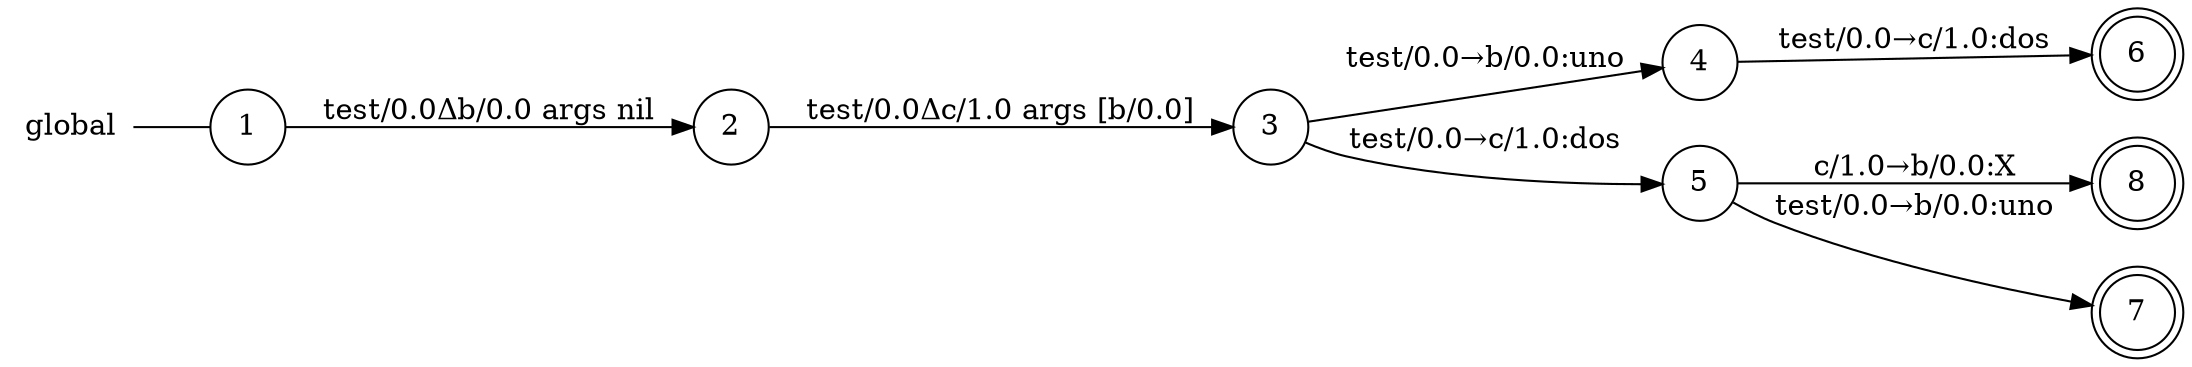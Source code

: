 digraph global {
	rankdir="LR";
	n_0 [label="global", shape="plaintext"];
	n_1 [id="8", shape=doublecircle, label="8"];
	n_2 [id="1", shape=circle, label="1"];
	n_0 -> n_2 [arrowhead=none];
	n_3 [id="7", shape=doublecircle, label="7"];
	n_4 [id="4", shape=circle, label="4"];
	n_5 [id="6", shape=doublecircle, label="6"];
	n_6 [id="3", shape=circle, label="3"];
	n_7 [id="2", shape=circle, label="2"];
	n_8 [id="5", shape=circle, label="5"];

	n_8 -> n_3 [id="[$e|5]", label="test/0.0→b/0.0:uno"];
	n_8 -> n_1 [id="[$e|6]", label="c/1.0→b/0.0:X"];
	n_2 -> n_7 [id="[$e|0]", label="test/0.0Δb/0.0 args nil"];
	n_6 -> n_8 [id="[$e|3]", label="test/0.0→c/1.0:dos"];
	n_6 -> n_4 [id="[$e|2]", label="test/0.0→b/0.0:uno"];
	n_7 -> n_6 [id="[$e|1]", label="test/0.0Δc/1.0 args [b/0.0]"];
	n_4 -> n_5 [id="[$e|4]", label="test/0.0→c/1.0:dos"];
}
